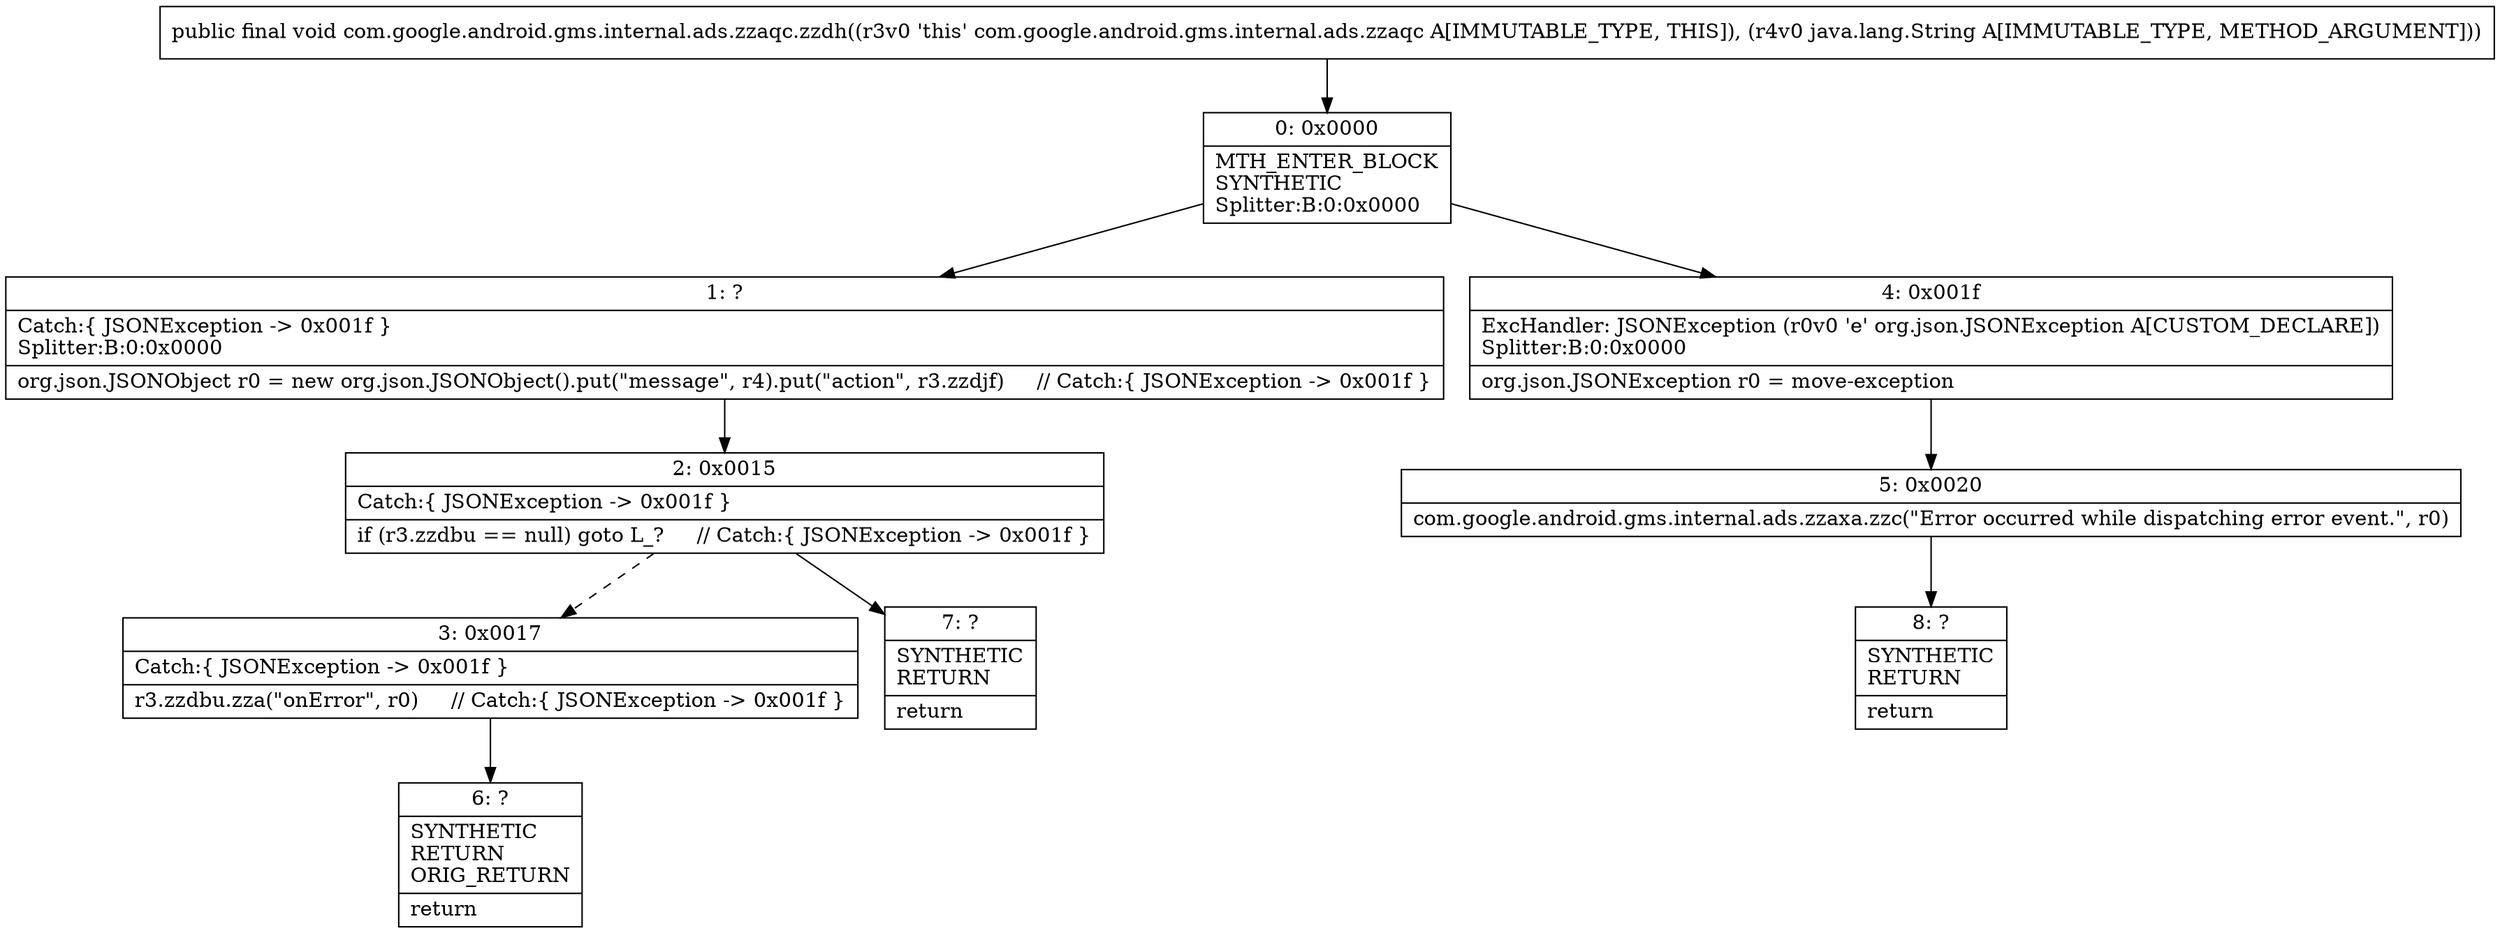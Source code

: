 digraph "CFG forcom.google.android.gms.internal.ads.zzaqc.zzdh(Ljava\/lang\/String;)V" {
Node_0 [shape=record,label="{0\:\ 0x0000|MTH_ENTER_BLOCK\lSYNTHETIC\lSplitter:B:0:0x0000\l}"];
Node_1 [shape=record,label="{1\:\ ?|Catch:\{ JSONException \-\> 0x001f \}\lSplitter:B:0:0x0000\l|org.json.JSONObject r0 = new org.json.JSONObject().put(\"message\", r4).put(\"action\", r3.zzdjf)     \/\/ Catch:\{ JSONException \-\> 0x001f \}\l}"];
Node_2 [shape=record,label="{2\:\ 0x0015|Catch:\{ JSONException \-\> 0x001f \}\l|if (r3.zzdbu == null) goto L_?     \/\/ Catch:\{ JSONException \-\> 0x001f \}\l}"];
Node_3 [shape=record,label="{3\:\ 0x0017|Catch:\{ JSONException \-\> 0x001f \}\l|r3.zzdbu.zza(\"onError\", r0)     \/\/ Catch:\{ JSONException \-\> 0x001f \}\l}"];
Node_4 [shape=record,label="{4\:\ 0x001f|ExcHandler: JSONException (r0v0 'e' org.json.JSONException A[CUSTOM_DECLARE])\lSplitter:B:0:0x0000\l|org.json.JSONException r0 = move\-exception\l}"];
Node_5 [shape=record,label="{5\:\ 0x0020|com.google.android.gms.internal.ads.zzaxa.zzc(\"Error occurred while dispatching error event.\", r0)\l}"];
Node_6 [shape=record,label="{6\:\ ?|SYNTHETIC\lRETURN\lORIG_RETURN\l|return\l}"];
Node_7 [shape=record,label="{7\:\ ?|SYNTHETIC\lRETURN\l|return\l}"];
Node_8 [shape=record,label="{8\:\ ?|SYNTHETIC\lRETURN\l|return\l}"];
MethodNode[shape=record,label="{public final void com.google.android.gms.internal.ads.zzaqc.zzdh((r3v0 'this' com.google.android.gms.internal.ads.zzaqc A[IMMUTABLE_TYPE, THIS]), (r4v0 java.lang.String A[IMMUTABLE_TYPE, METHOD_ARGUMENT])) }"];
MethodNode -> Node_0;
Node_0 -> Node_1;
Node_0 -> Node_4;
Node_1 -> Node_2;
Node_2 -> Node_3[style=dashed];
Node_2 -> Node_7;
Node_3 -> Node_6;
Node_4 -> Node_5;
Node_5 -> Node_8;
}

